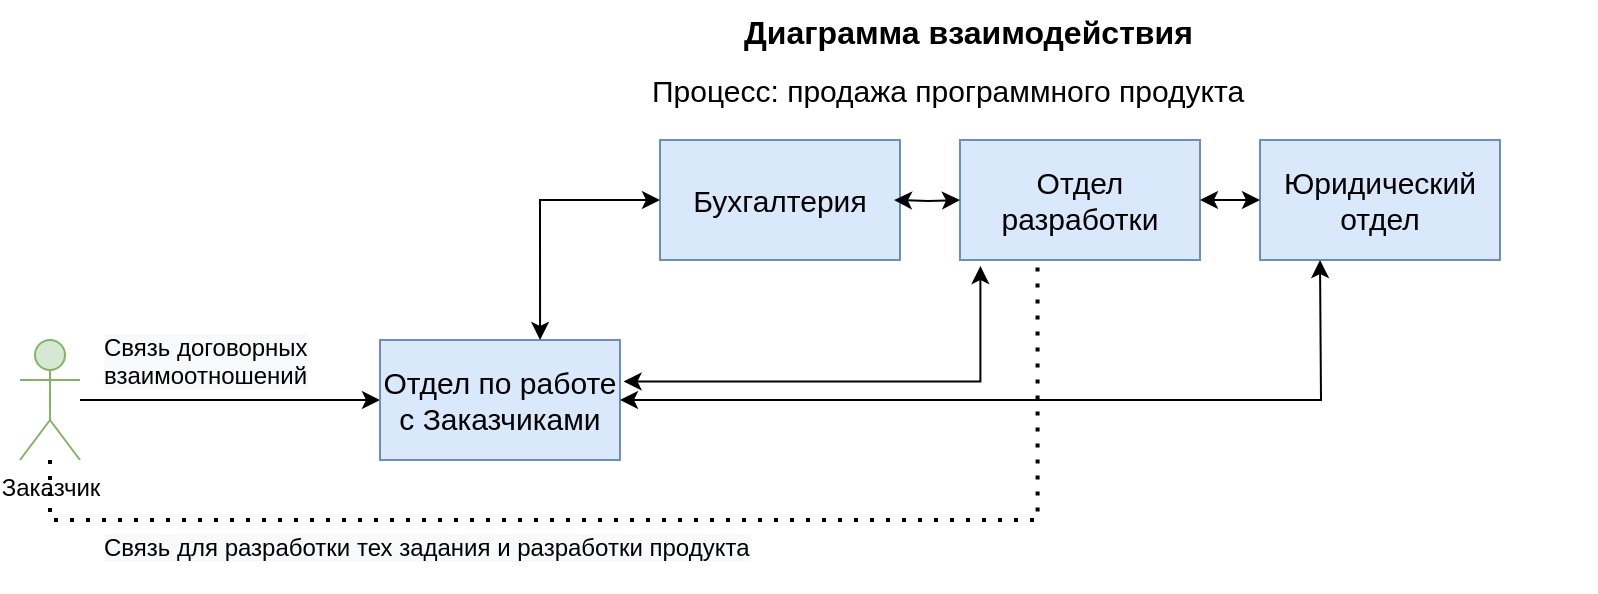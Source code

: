 <mxfile version="15.4.1" type="github">
  <diagram id="yPxyJZ8AM_hMuL3Unpa9" name="complex gitflow">
    <mxGraphModel dx="813" dy="437" grid="1" gridSize="10" guides="1" tooltips="1" connect="1" arrows="1" fold="1" page="1" pageScale="1" pageWidth="1100" pageHeight="850" math="0" shadow="0">
      <root>
        <mxCell id="0" />
        <mxCell id="1" parent="0" />
        <UserObject label="Диаграмма взаимодействия" link="https://nvie.com/posts/a-successful-git-branching-model/" id="wKI6ZRJObfwbrz8CWHeB-1">
          <mxCell style="text;whiteSpace=wrap;html=1;fontStyle=1;fontSize=16;" vertex="1" parent="1">
            <mxGeometry x="410" y="50" width="427.75" height="20" as="geometry" />
          </mxCell>
        </UserObject>
        <mxCell id="wKI6ZRJObfwbrz8CWHeB-2" value="&lt;span&gt;&lt;/span&gt;&lt;span&gt;&lt;/span&gt;&lt;span&gt;&lt;font style=&quot;font-size: 15px&quot;&gt;Процесс: продажа программного продукта&lt;/font&gt;&lt;/span&gt;" style="text;whiteSpace=wrap;html=1;" vertex="1" parent="1">
          <mxGeometry x="363.5" y="80" width="307.75" height="30" as="geometry" />
        </mxCell>
        <mxCell id="wKI6ZRJObfwbrz8CWHeB-8" value="" style="edgeStyle=orthogonalEdgeStyle;rounded=0;orthogonalLoop=1;jettySize=auto;html=1;" edge="1" parent="1" source="wKI6ZRJObfwbrz8CWHeB-3" target="wKI6ZRJObfwbrz8CWHeB-4">
          <mxGeometry relative="1" as="geometry" />
        </mxCell>
        <mxCell id="wKI6ZRJObfwbrz8CWHeB-3" value="Заказчик" style="shape=umlActor;verticalLabelPosition=bottom;verticalAlign=top;html=1;outlineConnect=0;fillColor=#d5e8d4;strokeColor=#82b366;" vertex="1" parent="1">
          <mxGeometry x="50" y="220" width="30" height="60" as="geometry" />
        </mxCell>
        <mxCell id="wKI6ZRJObfwbrz8CWHeB-4" value="Отдел по работе с Заказчиками" style="rounded=0;whiteSpace=wrap;html=1;fontSize=15;fillColor=#dae8fc;strokeColor=#6c8ebf;" vertex="1" parent="1">
          <mxGeometry x="230" y="220" width="120" height="60" as="geometry" />
        </mxCell>
        <mxCell id="wKI6ZRJObfwbrz8CWHeB-5" value="Отдел разработки" style="rounded=0;whiteSpace=wrap;html=1;fontSize=15;fillColor=#dae8fc;strokeColor=#6c8ebf;" vertex="1" parent="1">
          <mxGeometry x="520" y="120" width="120" height="60" as="geometry" />
        </mxCell>
        <mxCell id="wKI6ZRJObfwbrz8CWHeB-6" value="Юридический отдел" style="rounded=0;whiteSpace=wrap;html=1;fontSize=15;fillColor=#dae8fc;strokeColor=#6c8ebf;" vertex="1" parent="1">
          <mxGeometry x="670" y="120" width="120" height="60" as="geometry" />
        </mxCell>
        <mxCell id="wKI6ZRJObfwbrz8CWHeB-7" value="Бухгалтерия" style="rounded=0;whiteSpace=wrap;html=1;fontSize=15;fillColor=#dae8fc;strokeColor=#6c8ebf;" vertex="1" parent="1">
          <mxGeometry x="370" y="120" width="120" height="60" as="geometry" />
        </mxCell>
        <mxCell id="wKI6ZRJObfwbrz8CWHeB-16" value="" style="endArrow=classic;startArrow=classic;html=1;rounded=0;edgeStyle=orthogonalEdgeStyle;exitX=1.015;exitY=0.345;exitDx=0;exitDy=0;exitPerimeter=0;entryX=0.085;entryY=1.05;entryDx=0;entryDy=0;entryPerimeter=0;" edge="1" parent="1" source="wKI6ZRJObfwbrz8CWHeB-4" target="wKI6ZRJObfwbrz8CWHeB-5">
          <mxGeometry width="50" height="50" relative="1" as="geometry">
            <mxPoint x="480" y="240" as="sourcePoint" />
            <mxPoint x="530" y="190" as="targetPoint" />
          </mxGeometry>
        </mxCell>
        <mxCell id="wKI6ZRJObfwbrz8CWHeB-18" value="" style="endArrow=classic;startArrow=classic;html=1;rounded=0;edgeStyle=orthogonalEdgeStyle;entryX=0;entryY=0.5;entryDx=0;entryDy=0;exitX=1;exitY=0.5;exitDx=0;exitDy=0;" edge="1" parent="1" source="wKI6ZRJObfwbrz8CWHeB-5" target="wKI6ZRJObfwbrz8CWHeB-6">
          <mxGeometry width="50" height="50" relative="1" as="geometry">
            <mxPoint x="600" y="240" as="sourcePoint" />
            <mxPoint x="650" y="190" as="targetPoint" />
          </mxGeometry>
        </mxCell>
        <mxCell id="wKI6ZRJObfwbrz8CWHeB-19" value="" style="endArrow=classic;startArrow=classic;html=1;rounded=0;edgeStyle=orthogonalEdgeStyle;entryX=0;entryY=0.5;entryDx=0;entryDy=0;" edge="1" parent="1" target="wKI6ZRJObfwbrz8CWHeB-5">
          <mxGeometry width="50" height="50" relative="1" as="geometry">
            <mxPoint x="487" y="150" as="sourcePoint" />
            <mxPoint x="503.5" y="160" as="targetPoint" />
          </mxGeometry>
        </mxCell>
        <mxCell id="wKI6ZRJObfwbrz8CWHeB-20" value="" style="endArrow=classic;startArrow=classic;html=1;rounded=0;edgeStyle=orthogonalEdgeStyle;exitX=1;exitY=0.5;exitDx=0;exitDy=0;" edge="1" parent="1" source="wKI6ZRJObfwbrz8CWHeB-4">
          <mxGeometry width="50" height="50" relative="1" as="geometry">
            <mxPoint x="650" y="230" as="sourcePoint" />
            <mxPoint x="700" y="180" as="targetPoint" />
          </mxGeometry>
        </mxCell>
        <mxCell id="wKI6ZRJObfwbrz8CWHeB-21" value="" style="endArrow=classic;startArrow=classic;html=1;rounded=0;edgeStyle=orthogonalEdgeStyle;entryX=0;entryY=0.5;entryDx=0;entryDy=0;exitX=0.667;exitY=0;exitDx=0;exitDy=0;exitPerimeter=0;" edge="1" parent="1" source="wKI6ZRJObfwbrz8CWHeB-4" target="wKI6ZRJObfwbrz8CWHeB-7">
          <mxGeometry width="50" height="50" relative="1" as="geometry">
            <mxPoint x="264.99" y="190" as="sourcePoint" />
            <mxPoint x="314.99" y="140" as="targetPoint" />
          </mxGeometry>
        </mxCell>
        <mxCell id="wKI6ZRJObfwbrz8CWHeB-30" value="" style="endArrow=none;dashed=1;html=1;dashPattern=1 3;strokeWidth=2;rounded=0;edgeStyle=orthogonalEdgeStyle;entryX=0.323;entryY=1.031;entryDx=0;entryDy=0;entryPerimeter=0;" edge="1" parent="1" source="wKI6ZRJObfwbrz8CWHeB-3" target="wKI6ZRJObfwbrz8CWHeB-5">
          <mxGeometry width="50" height="50" relative="1" as="geometry">
            <mxPoint x="200" y="400" as="sourcePoint" />
            <mxPoint x="250" y="350" as="targetPoint" />
            <Array as="points">
              <mxPoint x="65" y="310" />
              <mxPoint x="559" y="310" />
            </Array>
          </mxGeometry>
        </mxCell>
        <mxCell id="wKI6ZRJObfwbrz8CWHeB-31" value="&lt;span style=&quot;color: rgb(0 , 0 , 0) ; font-family: &amp;#34;helvetica&amp;#34; ; font-size: 12px ; font-style: normal ; font-weight: 400 ; letter-spacing: normal ; text-align: center ; text-indent: 0px ; text-transform: none ; word-spacing: 0px ; background-color: rgb(248 , 249 , 250) ; display: inline ; float: none&quot;&gt;Связь для разработки тех задания и разработки продукта&lt;br&gt;&lt;br&gt;&lt;/span&gt;" style="text;whiteSpace=wrap;html=1;" vertex="1" parent="1">
          <mxGeometry x="90" y="310" width="390" height="30" as="geometry" />
        </mxCell>
        <mxCell id="wKI6ZRJObfwbrz8CWHeB-32" value="&lt;span style=&quot;color: rgb(0 , 0 , 0) ; font-family: &amp;#34;helvetica&amp;#34; ; font-size: 12px ; font-style: normal ; font-weight: 400 ; letter-spacing: normal ; text-align: center ; text-indent: 0px ; text-transform: none ; word-spacing: 0px ; background-color: rgb(248 , 249 , 250) ; display: inline ; float: none&quot;&gt;Связь договорных взаимоотношений&lt;br&gt;&lt;/span&gt;" style="text;whiteSpace=wrap;html=1;" vertex="1" parent="1">
          <mxGeometry x="90" y="210" width="120" height="30" as="geometry" />
        </mxCell>
      </root>
    </mxGraphModel>
  </diagram>
</mxfile>
